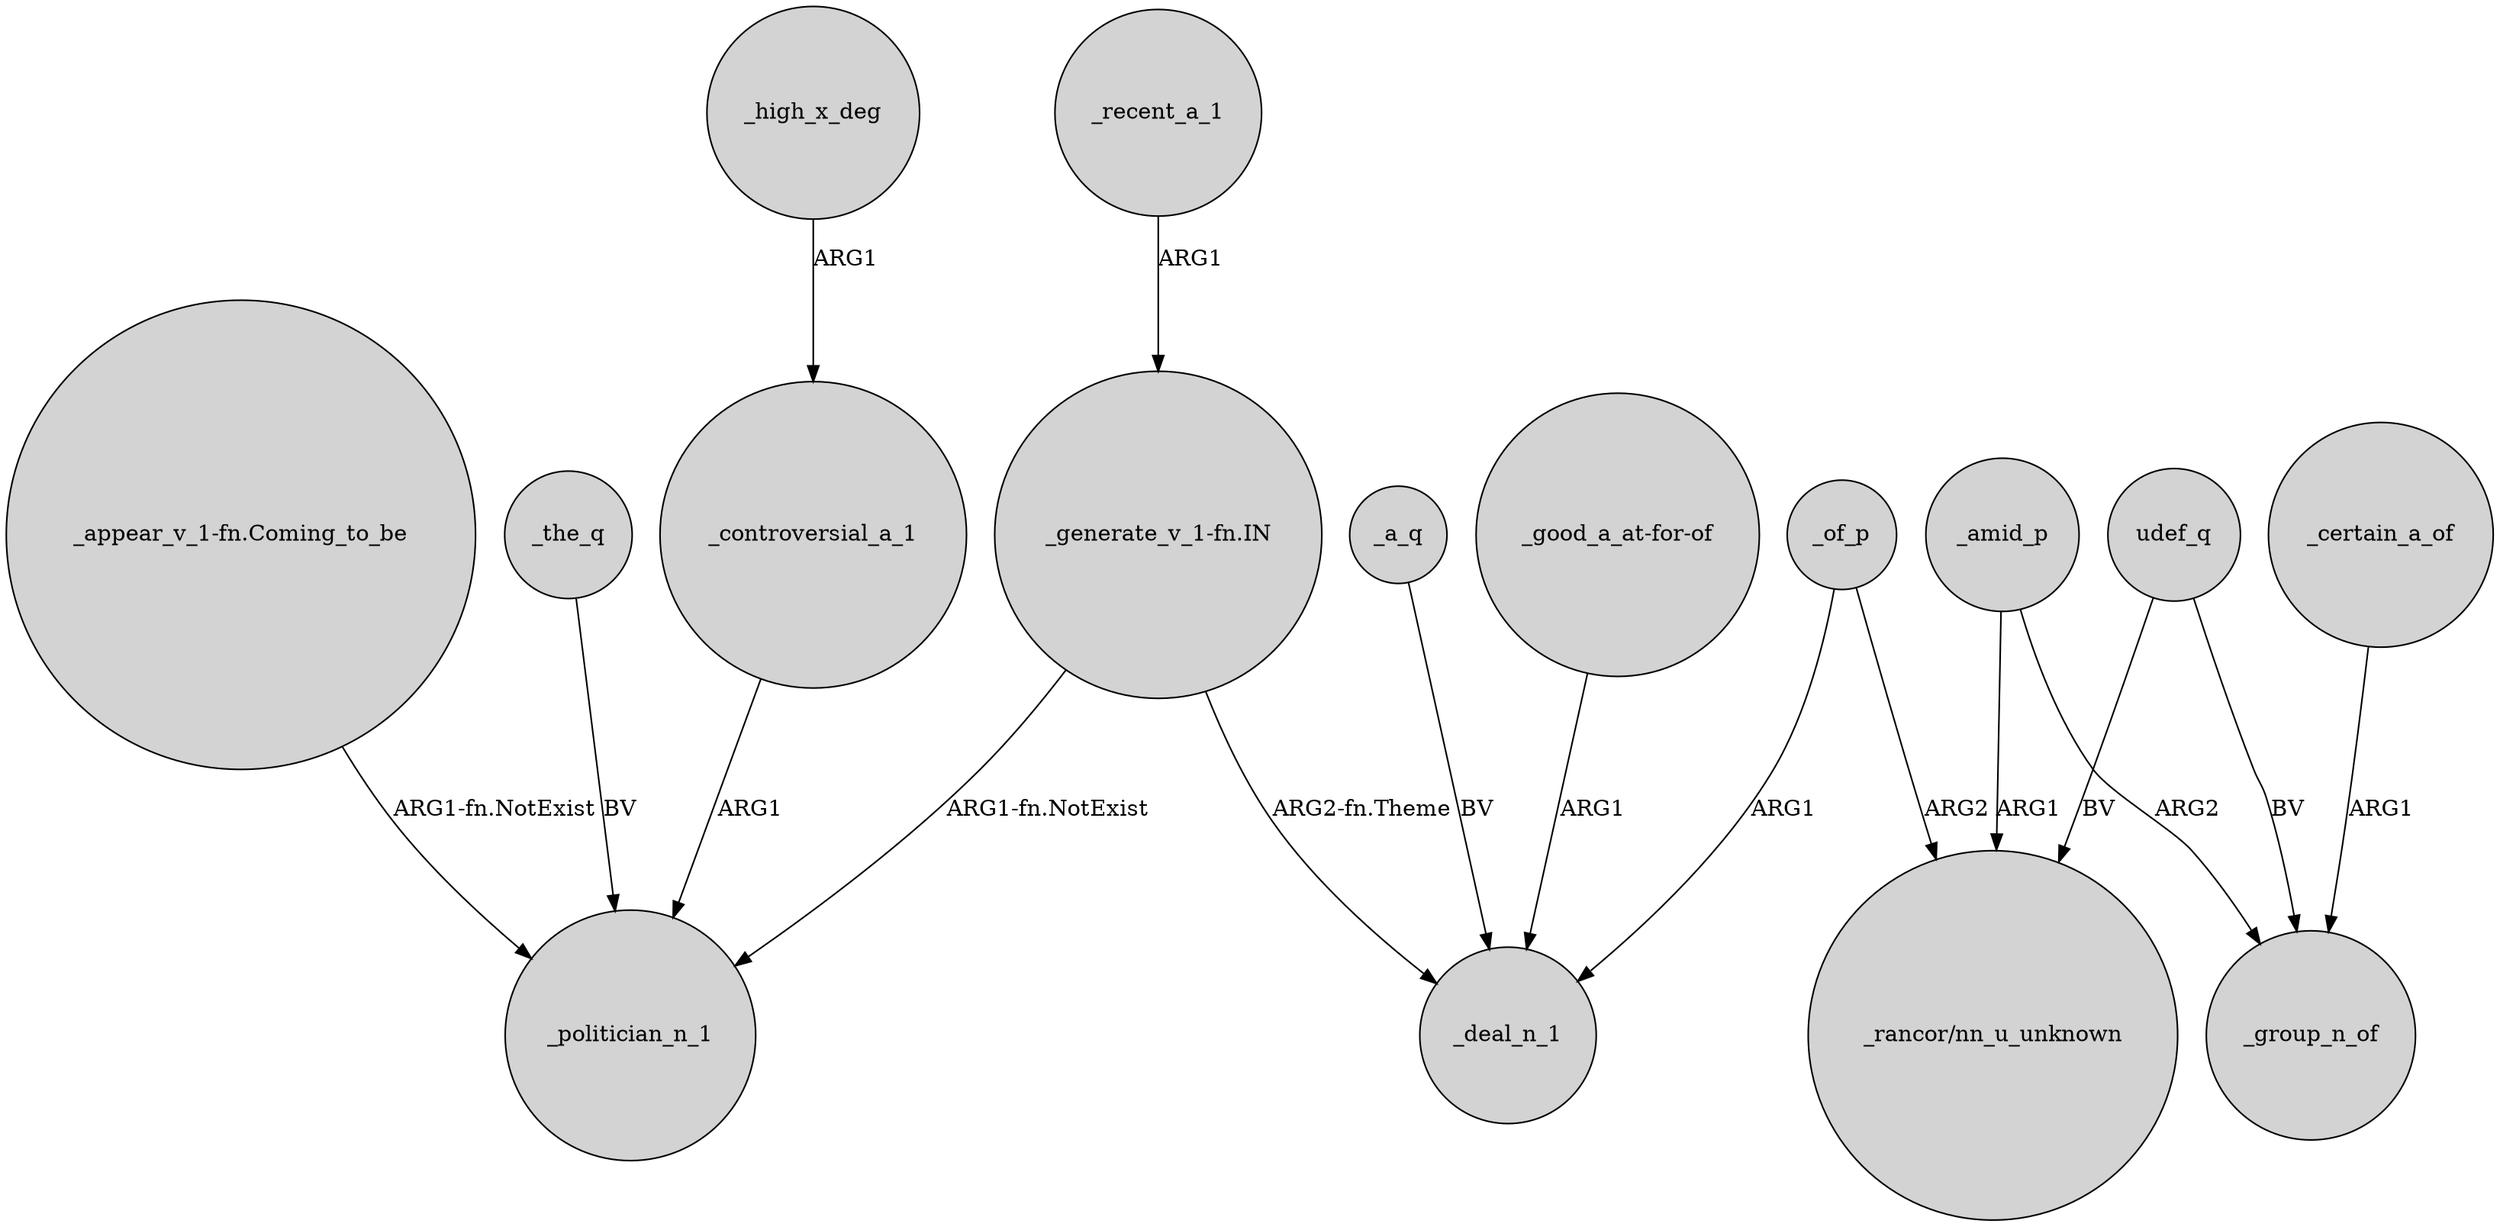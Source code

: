digraph {
	node [shape=circle style=filled]
	_a_q -> _deal_n_1 [label=BV]
	_controversial_a_1 -> _politician_n_1 [label=ARG1]
	_amid_p -> "_rancor/nn_u_unknown" [label=ARG1]
	"_generate_v_1-fn.IN" -> _politician_n_1 [label="ARG1-fn.NotExist"]
	udef_q -> "_rancor/nn_u_unknown" [label=BV]
	_certain_a_of -> _group_n_of [label=ARG1]
	"_good_a_at-for-of" -> _deal_n_1 [label=ARG1]
	_high_x_deg -> _controversial_a_1 [label=ARG1]
	"_appear_v_1-fn.Coming_to_be" -> _politician_n_1 [label="ARG1-fn.NotExist"]
	_amid_p -> _group_n_of [label=ARG2]
	_of_p -> "_rancor/nn_u_unknown" [label=ARG2]
	_recent_a_1 -> "_generate_v_1-fn.IN" [label=ARG1]
	udef_q -> _group_n_of [label=BV]
	"_generate_v_1-fn.IN" -> _deal_n_1 [label="ARG2-fn.Theme"]
	_the_q -> _politician_n_1 [label=BV]
	_of_p -> _deal_n_1 [label=ARG1]
}
